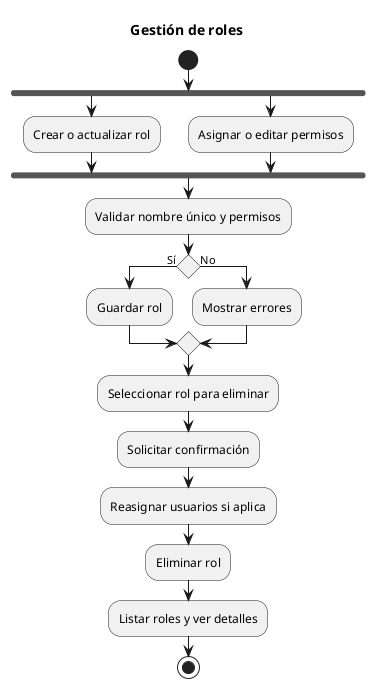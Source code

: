 @startuml CU08_GestionRoles_Simple
title: Gestión de roles

|Usuario|
start

fork
    :Crear o actualizar rol;
fork again
    :Asignar o editar permisos;
end fork

:Validar nombre único y permisos;

if () then (Sí)
    :Guardar rol;
else (No)
    :Mostrar errores;
endif

:Seleccionar rol para eliminar;

:Solicitar confirmación;
:Reasignar usuarios si aplica;
:Eliminar rol;

:Listar roles y ver detalles;

stop
@enduml